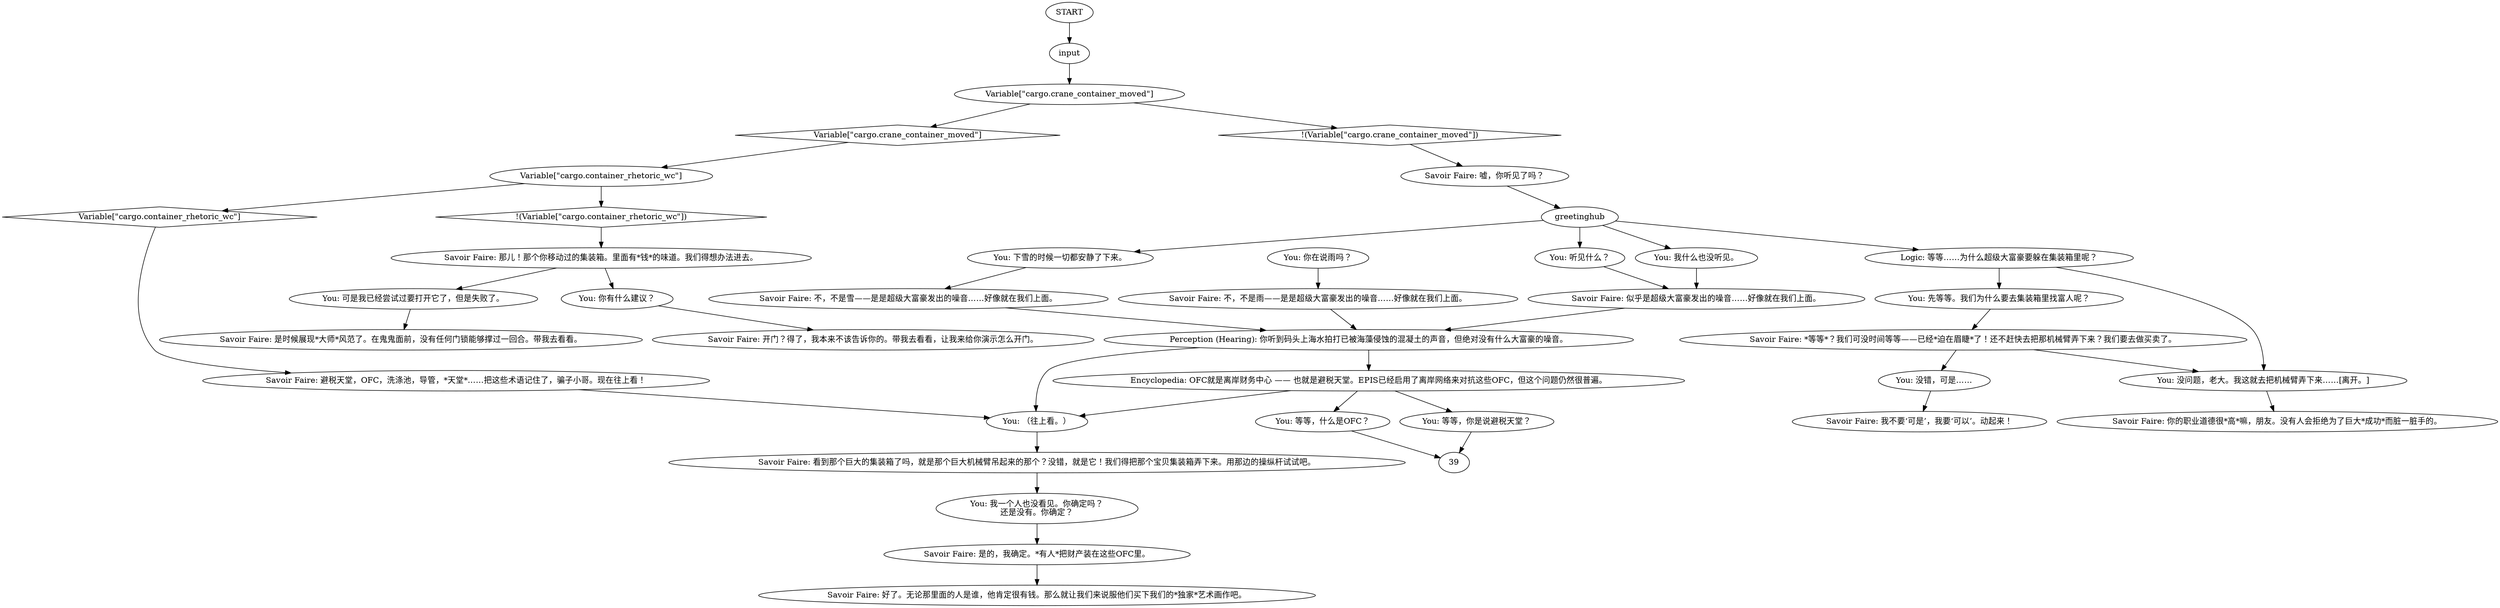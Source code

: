 # CONTAINERYARD ORB / ultraliberal dream quest
# Savoir Faire hears wealth humming in the container -- whether it's raised or lowered. Also gives you instant access to MRLBG.
# ==================================================
digraph G {
	  0 [label="START"];
	  1 [label="input"];
	  2 [label="Savoir Faire: 看到那个巨大的集装箱了吗，就是那个巨大机械臂吊起来的那个？没错，就是它！我们得把那个宝贝集装箱弄下来。用那边的操纵杆试试吧。"];
	  3 [label="You: 没错，可是……"];
	  4 [label="Savoir Faire: 那儿！那个你移动过的集装箱。里面有*钱*的味道。我们得想办法进去。"];
	  5 [label="You: 你有什么建议？"];
	  6 [label="Savoir Faire: 似乎是超级大富豪发出的噪音……好像就在我们上面。"];
	  7 [label="You: （往上看。）"];
	  8 [label="Savoir Faire: 不，不是雨——是是超级大富豪发出的噪音……好像就在我们上面。"];
	  9 [label="Savoir Faire: 不，不是雪——是是超级大富豪发出的噪音……好像就在我们上面。"];
	  10 [label="Savoir Faire: 开门？得了，我本来不该告诉你的。带我去看看，让我来给你演示怎么开门。"];
	  11 [label="You: 我什么也没听见。"];
	  12 [label="You: 先等等。我们为什么要去集装箱里找富人呢？"];
	  13 [label="Savoir Faire: 我不要‘可是’，我要‘可以’。动起来！"];
	  14 [label="You: 等等，你是说避税天堂？"];
	  15 [label="You: 可是我已经尝试过要打开它了，但是失败了。"];
	  16 [label="You: 没问题，老大。我这就去把机械臂弄下来……[离开。]"];
	  17 [label="Savoir Faire: *等等*？我们可没时间等等——已经*迫在眉睫*了！还不赶快去把那机械臂弄下来？我们要去做买卖了。"];
	  18 [label="greetinghub"];
	  19 [label="You: 等等，什么是OFC？"];
	  20 [label="You: 下雪的时候一切都安静了下来。"];
	  21 [label="You: 听见什么？"];
	  22 [label="Variable[\"cargo.crane_container_moved\"]"];
	  23 [label="Variable[\"cargo.crane_container_moved\"]", shape=diamond];
	  24 [label="!(Variable[\"cargo.crane_container_moved\"])", shape=diamond];
	  25 [label="Savoir Faire: 嘘，你听见了吗？"];
	  26 [label="Savoir Faire: 是的，我确定。*有人*把财产装在这些OFC里。"];
	  27 [label="Savoir Faire: 你的职业道德很*高*嘛，朋友。没有人会拒绝为了巨大*成功*而脏一脏手的。"];
	  28 [label="Variable[\"cargo.container_rhetoric_wc\"]"];
	  29 [label="Variable[\"cargo.container_rhetoric_wc\"]", shape=diamond];
	  30 [label="!(Variable[\"cargo.container_rhetoric_wc\"])", shape=diamond];
	  31 [label="Savoir Faire: 是时候展现*大师*风范了。在鬼鬼面前，没有任何门锁能够撑过一回合。带我去看看。"];
	  32 [label="Perception (Hearing): 你听到码头上海水拍打已被海藻侵蚀的混凝土的声音，但绝对没有什么大富豪的噪音。"];
	  33 [label="You: 你在说雨吗？"];
	  34 [label="Logic: 等等……为什么超级大富豪要躲在集装箱里呢？"];
	  35 [label="You: 我一个人也没看见。你确定吗？\n还是没有。你确定？"];
	  36 [label="Encyclopedia: OFC就是离岸财务中心 —— 也就是避税天堂。EPIS已经启用了离岸网络来对抗这些OFC，但这个问题仍然很普遍。"];
	  37 [label="Savoir Faire: 好了。无论那里面的人是谁，他肯定很有钱。那么就让我们来说服他们买下我们的*独家*艺术画作吧。"];
	  38 [label="Savoir Faire: 避税天堂，OFC，洗涤池，导管，*天堂*……把这些术语记住了，骗子小哥。现在往上看！"];
	  0 -> 1
	  1 -> 22
	  2 -> 35
	  3 -> 13
	  4 -> 5
	  4 -> 15
	  5 -> 10
	  6 -> 32
	  7 -> 2
	  8 -> 32
	  9 -> 32
	  11 -> 6
	  12 -> 17
	  14 -> 39
	  15 -> 31
	  16 -> 27
	  17 -> 16
	  17 -> 3
	  18 -> 34
	  18 -> 11
	  18 -> 20
	  18 -> 21
	  19 -> 39
	  20 -> 9
	  21 -> 6
	  22 -> 24
	  22 -> 23
	  23 -> 28
	  24 -> 25
	  25 -> 18
	  26 -> 37
	  28 -> 29
	  28 -> 30
	  29 -> 38
	  30 -> 4
	  32 -> 36
	  32 -> 7
	  33 -> 8
	  34 -> 16
	  34 -> 12
	  35 -> 26
	  36 -> 19
	  36 -> 14
	  36 -> 7
	  38 -> 7
}


